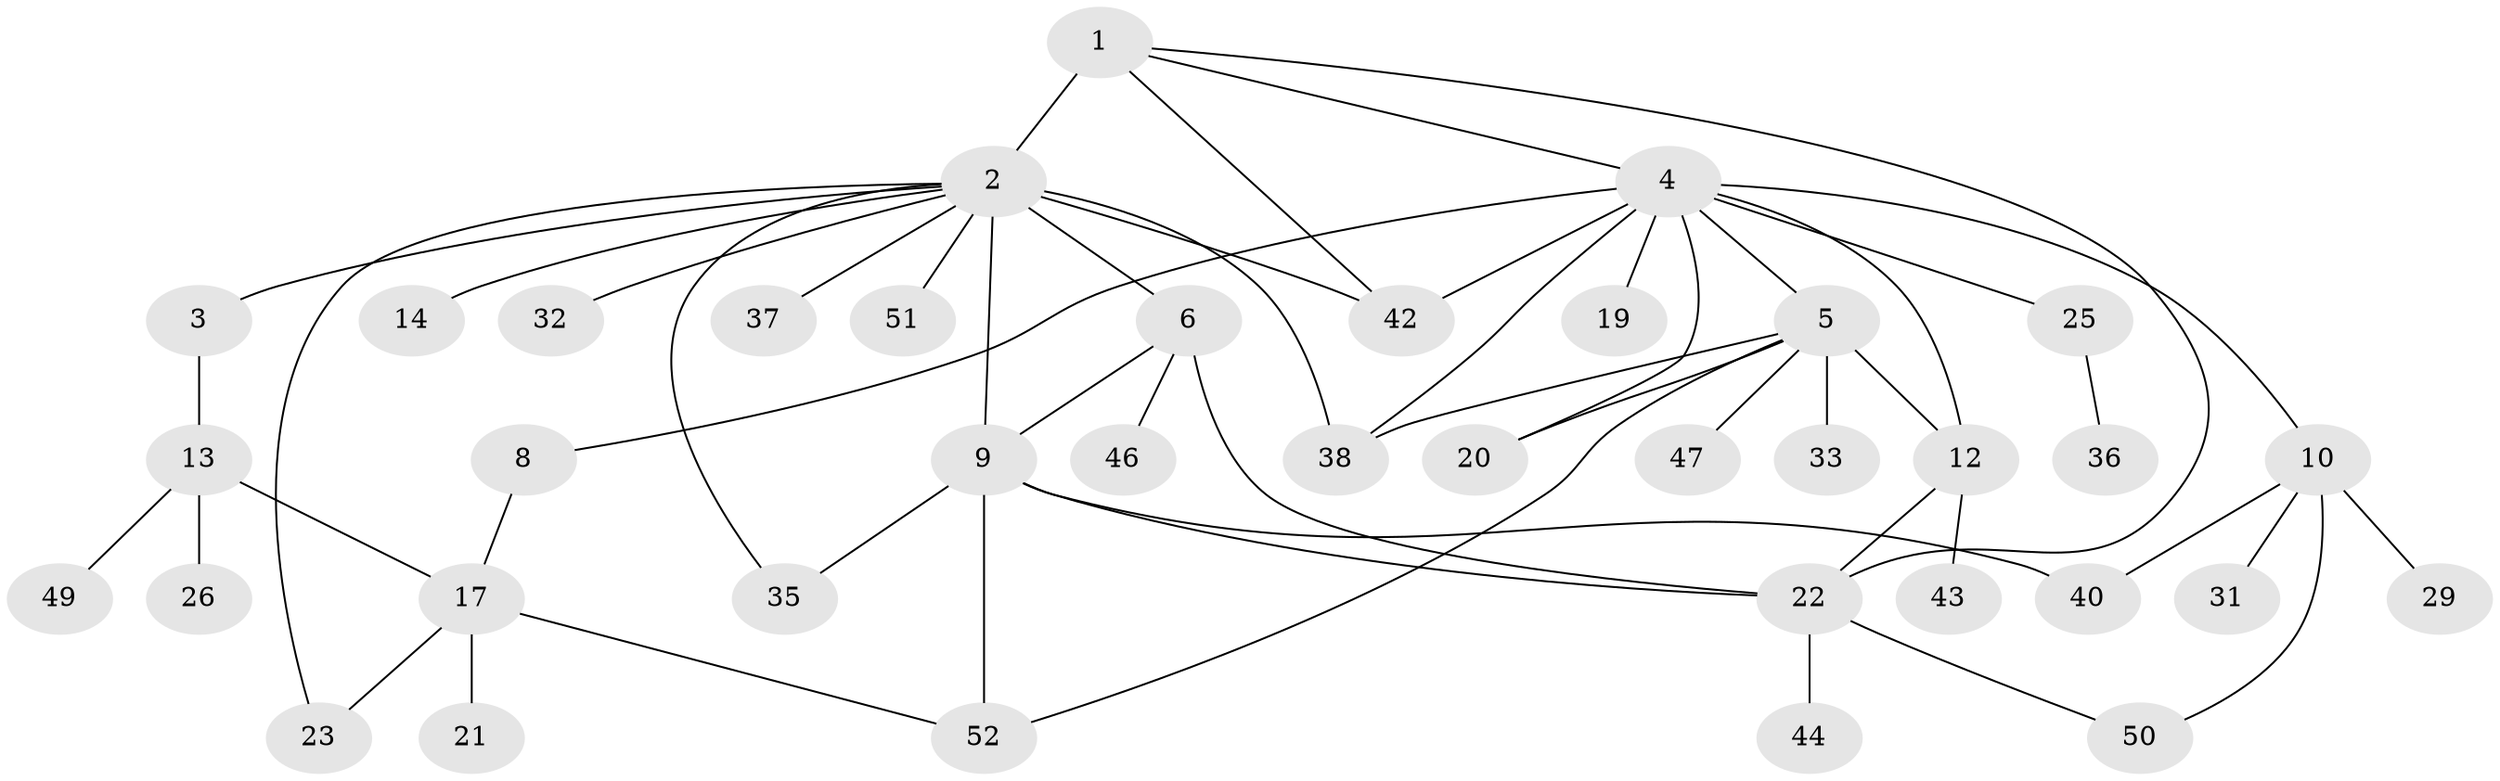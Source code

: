 // original degree distribution, {6: 0.038461538461538464, 9: 0.019230769230769232, 2: 0.3076923076923077, 8: 0.019230769230769232, 4: 0.17307692307692307, 7: 0.019230769230769232, 1: 0.3269230769230769, 5: 0.038461538461538464, 3: 0.057692307692307696}
// Generated by graph-tools (version 1.1) at 2025/10/02/27/25 16:10:51]
// undirected, 38 vertices, 54 edges
graph export_dot {
graph [start="1"]
  node [color=gray90,style=filled];
  1 [super="+30"];
  2 [super="+7"];
  3;
  4 [super="+11"];
  5 [super="+15"];
  6 [super="+34"];
  8;
  9 [super="+18"];
  10 [super="+45"];
  12;
  13 [super="+16"];
  14;
  17 [super="+24"];
  19;
  20 [super="+39"];
  21 [super="+27"];
  22 [super="+28"];
  23;
  25;
  26;
  29;
  31;
  32;
  33;
  35;
  36 [super="+48"];
  37;
  38 [super="+41"];
  40;
  42;
  43;
  44;
  46;
  47;
  49;
  50;
  51;
  52;
  1 -- 2 [weight=3];
  1 -- 4;
  1 -- 42;
  1 -- 22;
  2 -- 3;
  2 -- 6;
  2 -- 9;
  2 -- 32;
  2 -- 37;
  2 -- 35;
  2 -- 51;
  2 -- 23;
  2 -- 42;
  2 -- 14;
  2 -- 38;
  3 -- 13;
  4 -- 5;
  4 -- 8;
  4 -- 10;
  4 -- 12;
  4 -- 25;
  4 -- 42;
  4 -- 19;
  4 -- 38;
  4 -- 20;
  5 -- 47;
  5 -- 12;
  5 -- 33;
  5 -- 20;
  5 -- 38;
  5 -- 52;
  6 -- 46;
  6 -- 9;
  6 -- 22;
  8 -- 17;
  9 -- 35;
  9 -- 52;
  9 -- 40;
  9 -- 22;
  10 -- 29;
  10 -- 31;
  10 -- 40;
  10 -- 50;
  12 -- 22;
  12 -- 43;
  13 -- 49;
  13 -- 26;
  13 -- 17;
  17 -- 21;
  17 -- 23;
  17 -- 52;
  22 -- 44;
  22 -- 50;
  25 -- 36;
}
